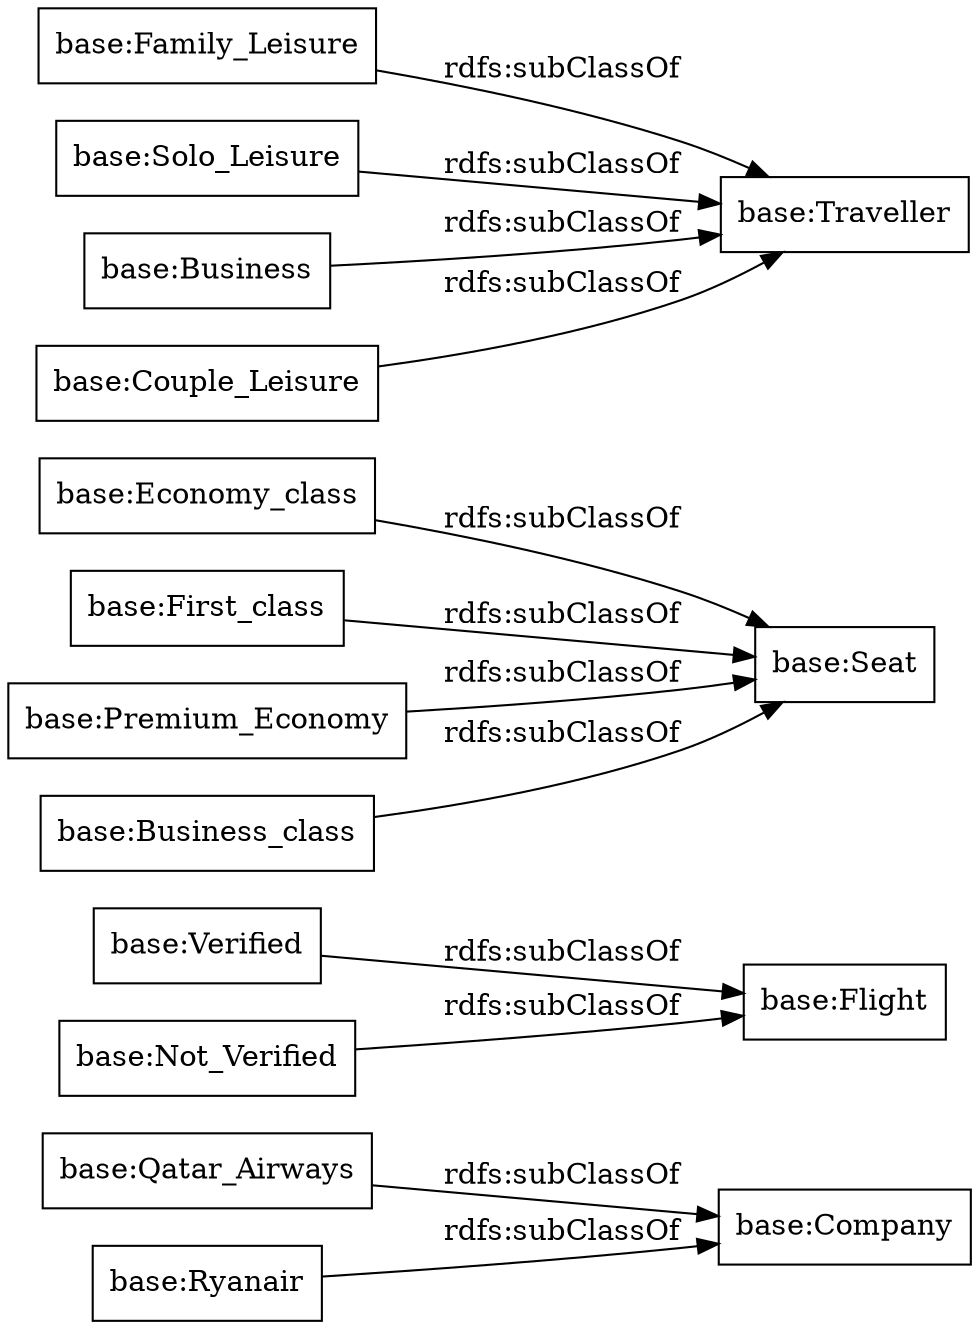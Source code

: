 digraph ar2dtool_diagram { 
rankdir=LR;
size="1000"
node [shape = rectangle, color="black"]; "base:Qatar_Airways" "base:Verified" "base:Seat" "base:Economy_class" "base:First_class" "base:Company" "base:Family_Leisure" "base:Traveller" "base:Solo_Leisure" "base:Business" "base:Premium_Economy" "base:Not_Verified" "base:Flight" "base:Ryanair" "base:Couple_Leisure" "base:Business_class" ; /*classes style*/
	"base:Ryanair" -> "base:Company" [ label = "rdfs:subClassOf" ];
	"base:Not_Verified" -> "base:Flight" [ label = "rdfs:subClassOf" ];
	"base:Economy_class" -> "base:Seat" [ label = "rdfs:subClassOf" ];
	"base:Couple_Leisure" -> "base:Traveller" [ label = "rdfs:subClassOf" ];
	"base:First_class" -> "base:Seat" [ label = "rdfs:subClassOf" ];
	"base:Business_class" -> "base:Seat" [ label = "rdfs:subClassOf" ];
	"base:Verified" -> "base:Flight" [ label = "rdfs:subClassOf" ];
	"base:Premium_Economy" -> "base:Seat" [ label = "rdfs:subClassOf" ];
	"base:Qatar_Airways" -> "base:Company" [ label = "rdfs:subClassOf" ];
	"base:Solo_Leisure" -> "base:Traveller" [ label = "rdfs:subClassOf" ];
	"base:Business" -> "base:Traveller" [ label = "rdfs:subClassOf" ];
	"base:Family_Leisure" -> "base:Traveller" [ label = "rdfs:subClassOf" ];

}
